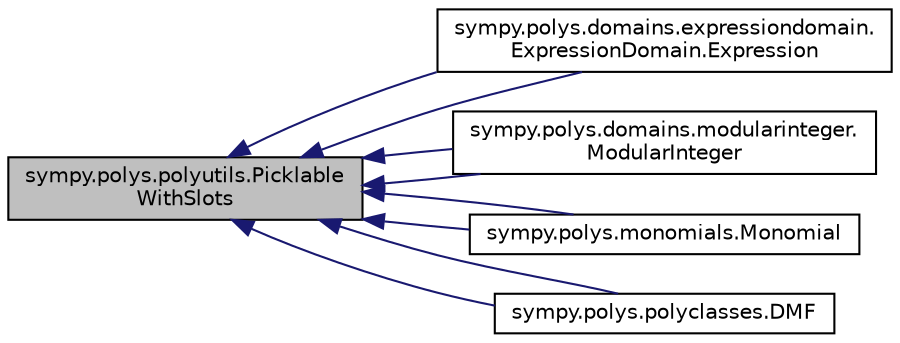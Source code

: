 digraph "sympy.polys.polyutils.PicklableWithSlots"
{
 // LATEX_PDF_SIZE
  edge [fontname="Helvetica",fontsize="10",labelfontname="Helvetica",labelfontsize="10"];
  node [fontname="Helvetica",fontsize="10",shape=record];
  rankdir="LR";
  Node1 [label="sympy.polys.polyutils.Picklable\lWithSlots",height=0.2,width=0.4,color="black", fillcolor="grey75", style="filled", fontcolor="black",tooltip=" "];
  Node1 -> Node2 [dir="back",color="midnightblue",fontsize="10",style="solid",fontname="Helvetica"];
  Node2 [label="sympy.polys.domains.expressiondomain.\lExpressionDomain.Expression",height=0.2,width=0.4,color="black", fillcolor="white", style="filled",URL="$classsympy_1_1polys_1_1domains_1_1expressiondomain_1_1ExpressionDomain_1_1Expression.html",tooltip=" "];
  Node1 -> Node2 [dir="back",color="midnightblue",fontsize="10",style="solid",fontname="Helvetica"];
  Node1 -> Node3 [dir="back",color="midnightblue",fontsize="10",style="solid",fontname="Helvetica"];
  Node3 [label="sympy.polys.domains.modularinteger.\lModularInteger",height=0.2,width=0.4,color="black", fillcolor="white", style="filled",URL="$classsympy_1_1polys_1_1domains_1_1modularinteger_1_1ModularInteger.html",tooltip=" "];
  Node1 -> Node3 [dir="back",color="midnightblue",fontsize="10",style="solid",fontname="Helvetica"];
  Node1 -> Node4 [dir="back",color="midnightblue",fontsize="10",style="solid",fontname="Helvetica"];
  Node4 [label="sympy.polys.monomials.Monomial",height=0.2,width=0.4,color="black", fillcolor="white", style="filled",URL="$classsympy_1_1polys_1_1monomials_1_1Monomial.html",tooltip=" "];
  Node1 -> Node4 [dir="back",color="midnightblue",fontsize="10",style="solid",fontname="Helvetica"];
  Node1 -> Node5 [dir="back",color="midnightblue",fontsize="10",style="solid",fontname="Helvetica"];
  Node5 [label="sympy.polys.polyclasses.DMF",height=0.2,width=0.4,color="black", fillcolor="white", style="filled",URL="$classsympy_1_1polys_1_1polyclasses_1_1DMF.html",tooltip=" "];
  Node1 -> Node5 [dir="back",color="midnightblue",fontsize="10",style="solid",fontname="Helvetica"];
}
